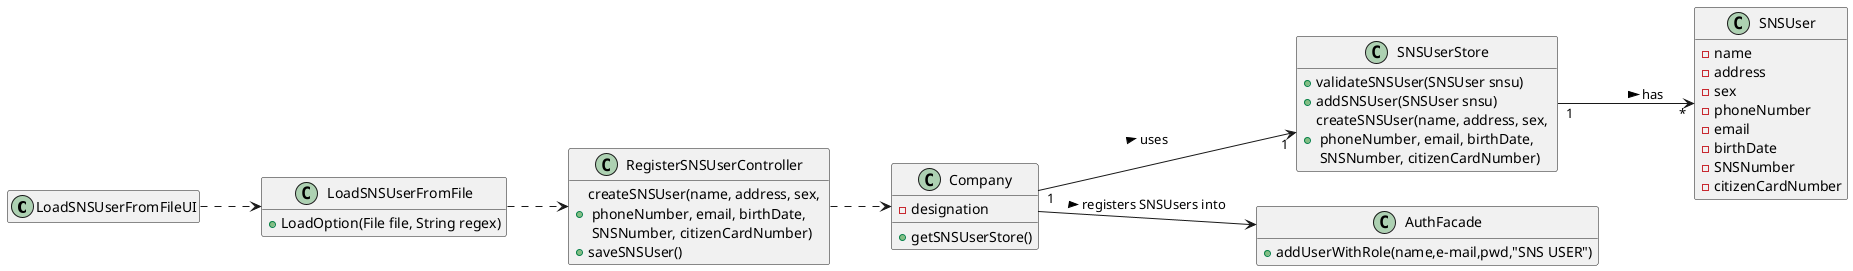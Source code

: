 @startuml
'https://plantuml.com/class-diagram

hide empty members
left to right direction


class LoadSNSUserFromFileUI{
}

class LoadSNSUserFromFile{
+LoadOption(File file, String regex)
}

class Company {
- designation
+ getSNSUserStore()
}



class RegisterSNSUserController {
+ createSNSUser(name, address, sex, \n phoneNumber, email, birthDate, \n SNSNumber, citizenCardNumber)
+ saveSNSUser()
}

class SNSUser {
-name
-address
-sex
-phoneNumber
-email
-birthDate
-SNSNumber
-citizenCardNumber
}

class SNSUserStore {
+ validateSNSUser(SNSUser snsu)
+ addSNSUser(SNSUser snsu)
+ createSNSUser(name, address, sex, \n phoneNumber, email, birthDate, \n SNSNumber, citizenCardNumber)
}

class AuthFacade{
+ addUserWithRole(name,e-mail,pwd,"SNS USER")
}

LoadSNSUserFromFileUI ..> LoadSNSUserFromFile
LoadSNSUserFromFile ..> RegisterSNSUserController
RegisterSNSUserController ..> Company
Company "1" --> "1" SNSUserStore: uses >
SNSUserStore "1" --> "*" SNSUser: has >
Company --> AuthFacade : registers SNSUsers into >
@enduml